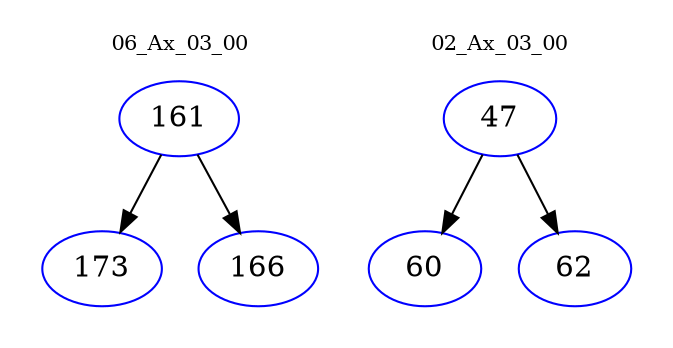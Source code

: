 digraph{
subgraph cluster_0 {
color = white
label = "06_Ax_03_00";
fontsize=10;
T0_161 [label="161", color="blue"]
T0_161 -> T0_173 [color="black"]
T0_173 [label="173", color="blue"]
T0_161 -> T0_166 [color="black"]
T0_166 [label="166", color="blue"]
}
subgraph cluster_1 {
color = white
label = "02_Ax_03_00";
fontsize=10;
T1_47 [label="47", color="blue"]
T1_47 -> T1_60 [color="black"]
T1_60 [label="60", color="blue"]
T1_47 -> T1_62 [color="black"]
T1_62 [label="62", color="blue"]
}
}
